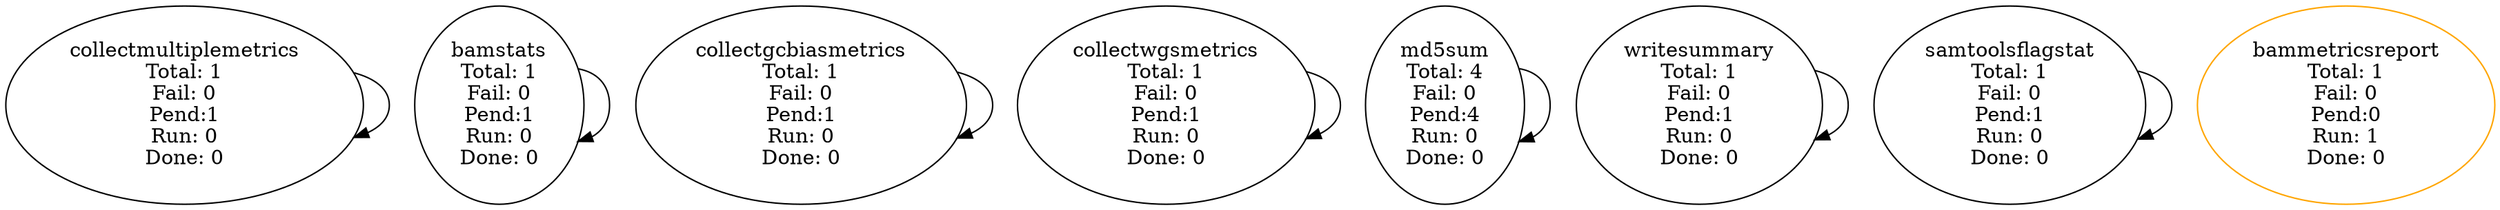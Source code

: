 digraph graphname {
  collectmultiplemetrics [label = "collectmultiplemetrics
Total: 1
Fail: 0
Pend:1
Run: 0
Done: 0"]
  collectmultiplemetrics -> collectmultiplemetrics;
  bamstats [label = "bamstats
Total: 1
Fail: 0
Pend:1
Run: 0
Done: 0"]
  bamstats -> bamstats;
  collectgcbiasmetrics [label = "collectgcbiasmetrics
Total: 1
Fail: 0
Pend:1
Run: 0
Done: 0"]
  collectgcbiasmetrics -> collectgcbiasmetrics;
  collectwgsmetrics [label = "collectwgsmetrics
Total: 1
Fail: 0
Pend:1
Run: 0
Done: 0"]
  collectwgsmetrics -> collectwgsmetrics;
  md5sum [label = "md5sum
Total: 4
Fail: 0
Pend:4
Run: 0
Done: 0"]
  md5sum -> md5sum;
  writesummary [label = "writesummary
Total: 1
Fail: 0
Pend:1
Run: 0
Done: 0"]
  writesummary -> writesummary;
  samtoolsflagstat [label = "samtoolsflagstat
Total: 1
Fail: 0
Pend:1
Run: 0
Done: 0"]
  samtoolsflagstat -> samtoolsflagstat;
  bammetricsreport [label = "bammetricsreport
Total: 1
Fail: 0
Pend:0
Run: 1
Done: 0"]
  bammetricsreport [color = orange]
}
